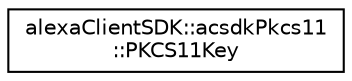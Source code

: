 digraph "Graphical Class Hierarchy"
{
 // LATEX_PDF_SIZE
  edge [fontname="Helvetica",fontsize="10",labelfontname="Helvetica",labelfontsize="10"];
  node [fontname="Helvetica",fontsize="10",shape=record];
  rankdir="LR";
  Node0 [label="alexaClientSDK::acsdkPkcs11\l::PKCS11Key",height=0.2,width=0.4,color="black", fillcolor="white", style="filled",URL="$classalexa_client_s_d_k_1_1acsdk_pkcs11_1_1_p_k_c_s11_key.html",tooltip="PKCS11 key object wrapper."];
}
